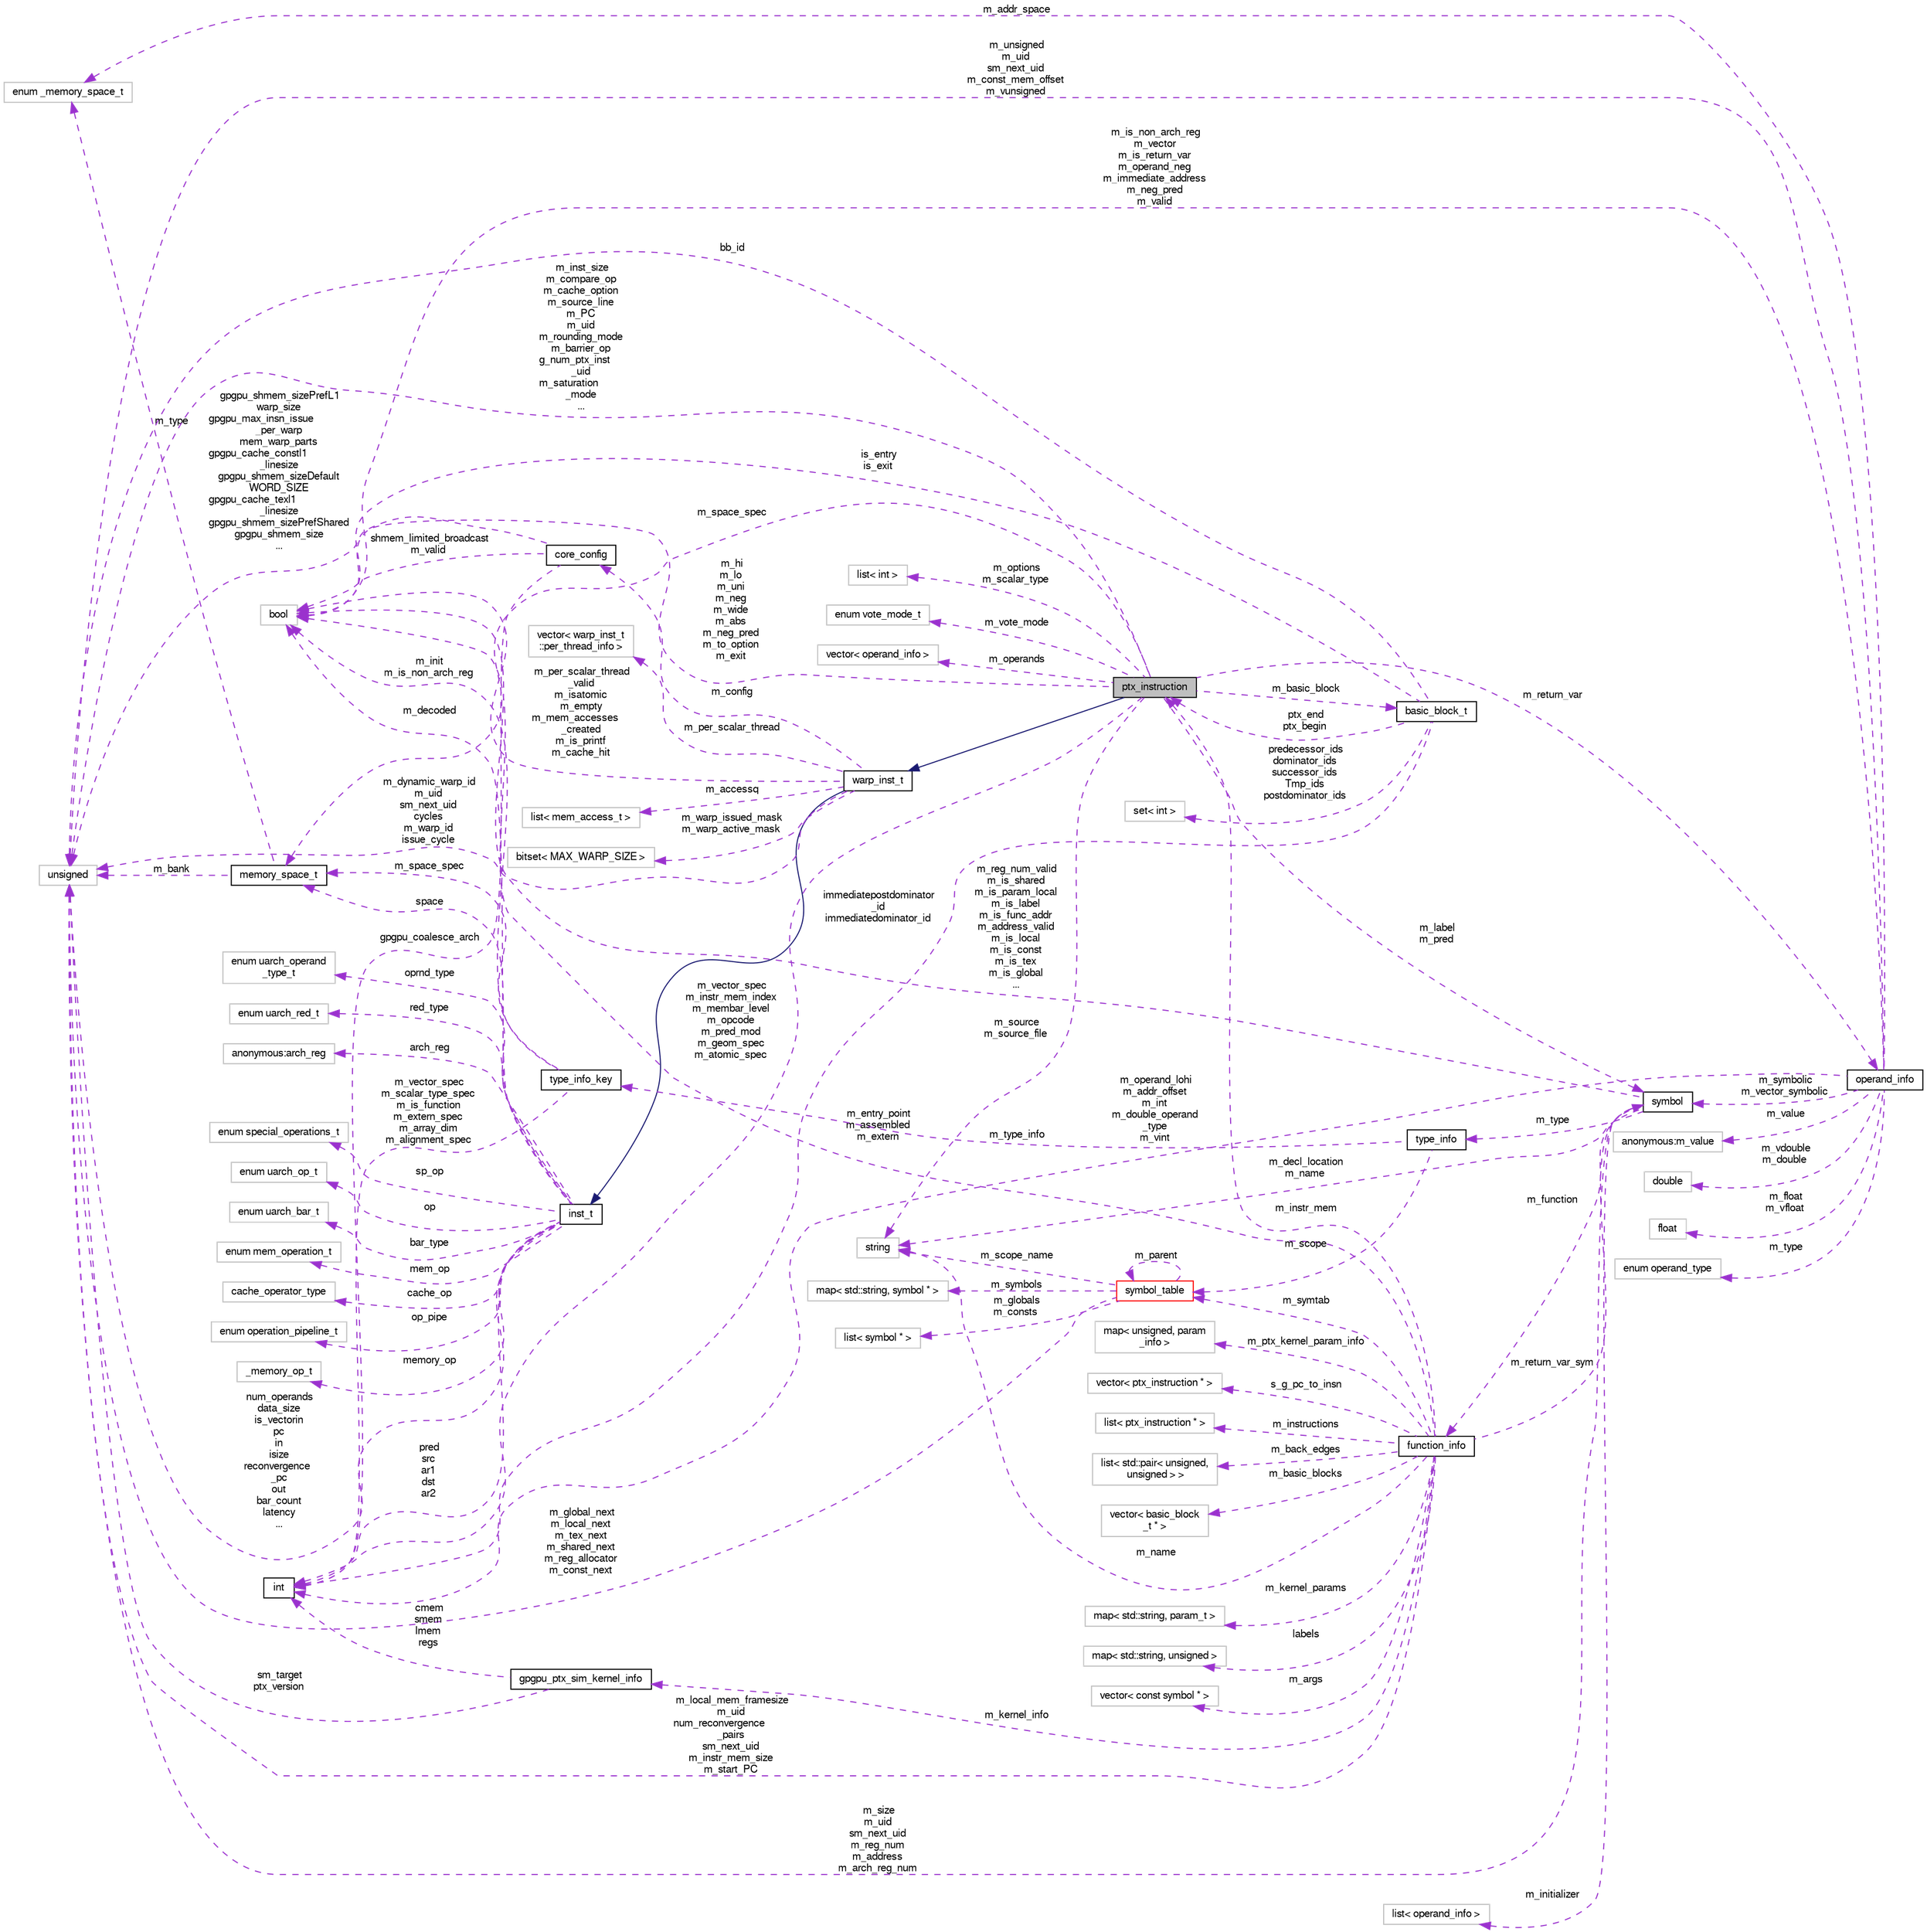 digraph "ptx_instruction"
{
  bgcolor="transparent";
  edge [fontname="FreeSans",fontsize="10",labelfontname="FreeSans",labelfontsize="10"];
  node [fontname="FreeSans",fontsize="10",shape=record];
  rankdir="LR";
  Node3 [label="ptx_instruction",height=0.2,width=0.4,color="black", fillcolor="grey75", style="filled", fontcolor="black"];
  Node4 -> Node3 [dir="back",color="midnightblue",fontsize="10",style="solid",fontname="FreeSans"];
  Node4 [label="warp_inst_t",height=0.2,width=0.4,color="black",URL="$classwarp__inst__t.html"];
  Node5 -> Node4 [dir="back",color="midnightblue",fontsize="10",style="solid",fontname="FreeSans"];
  Node5 [label="inst_t",height=0.2,width=0.4,color="black",URL="$classinst__t.html"];
  Node6 -> Node5 [dir="back",color="darkorchid3",fontsize="10",style="dashed",label=" arch_reg" ,fontname="FreeSans"];
  Node6 [label="anonymous:arch_reg",height=0.2,width=0.4,color="grey75"];
  Node7 -> Node5 [dir="back",color="darkorchid3",fontsize="10",style="dashed",label=" sp_op" ,fontname="FreeSans"];
  Node7 [label="enum special_operations_t",height=0.2,width=0.4,color="grey75"];
  Node8 -> Node5 [dir="back",color="darkorchid3",fontsize="10",style="dashed",label=" op" ,fontname="FreeSans"];
  Node8 [label="enum uarch_op_t",height=0.2,width=0.4,color="grey75"];
  Node9 -> Node5 [dir="back",color="darkorchid3",fontsize="10",style="dashed",label=" bar_type" ,fontname="FreeSans"];
  Node9 [label="enum uarch_bar_t",height=0.2,width=0.4,color="grey75"];
  Node10 -> Node5 [dir="back",color="darkorchid3",fontsize="10",style="dashed",label=" mem_op" ,fontname="FreeSans"];
  Node10 [label="enum mem_operation_t",height=0.2,width=0.4,color="grey75"];
  Node11 -> Node5 [dir="back",color="darkorchid3",fontsize="10",style="dashed",label=" cache_op" ,fontname="FreeSans"];
  Node11 [label="cache_operator_type",height=0.2,width=0.4,color="grey75"];
  Node12 -> Node5 [dir="back",color="darkorchid3",fontsize="10",style="dashed",label=" space" ,fontname="FreeSans"];
  Node12 [label="memory_space_t",height=0.2,width=0.4,color="black",URL="$classmemory__space__t.html"];
  Node13 -> Node12 [dir="back",color="darkorchid3",fontsize="10",style="dashed",label=" m_type" ,fontname="FreeSans"];
  Node13 [label="enum _memory_space_t",height=0.2,width=0.4,color="grey75"];
  Node14 -> Node12 [dir="back",color="darkorchid3",fontsize="10",style="dashed",label=" m_bank" ,fontname="FreeSans"];
  Node14 [label="unsigned",height=0.2,width=0.4,color="grey75"];
  Node15 -> Node5 [dir="back",color="darkorchid3",fontsize="10",style="dashed",label=" pred\nsrc\nar1\ndst\nar2" ,fontname="FreeSans"];
  Node15 [label="int",height=0.2,width=0.4,color="black",URL="$classint.html"];
  Node16 -> Node5 [dir="back",color="darkorchid3",fontsize="10",style="dashed",label=" memory_op" ,fontname="FreeSans"];
  Node16 [label="_memory_op_t",height=0.2,width=0.4,color="grey75"];
  Node17 -> Node5 [dir="back",color="darkorchid3",fontsize="10",style="dashed",label=" m_decoded" ,fontname="FreeSans"];
  Node17 [label="bool",height=0.2,width=0.4,color="grey75"];
  Node18 -> Node5 [dir="back",color="darkorchid3",fontsize="10",style="dashed",label=" oprnd_type" ,fontname="FreeSans"];
  Node18 [label="enum uarch_operand\l_type_t",height=0.2,width=0.4,color="grey75"];
  Node19 -> Node5 [dir="back",color="darkorchid3",fontsize="10",style="dashed",label=" red_type" ,fontname="FreeSans"];
  Node19 [label="enum uarch_red_t",height=0.2,width=0.4,color="grey75"];
  Node14 -> Node5 [dir="back",color="darkorchid3",fontsize="10",style="dashed",label=" num_operands\ndata_size\nis_vectorin\npc\nin\nisize\nreconvergence\l_pc\nout\nbar_count\nlatency\n..." ,fontname="FreeSans"];
  Node20 -> Node5 [dir="back",color="darkorchid3",fontsize="10",style="dashed",label=" op_pipe" ,fontname="FreeSans"];
  Node20 [label="enum operation_pipeline_t",height=0.2,width=0.4,color="grey75"];
  Node21 -> Node4 [dir="back",color="darkorchid3",fontsize="10",style="dashed",label=" m_warp_issued_mask\nm_warp_active_mask" ,fontname="FreeSans"];
  Node21 [label="bitset\< MAX_WARP_SIZE \>",height=0.2,width=0.4,color="grey75"];
  Node22 -> Node4 [dir="back",color="darkorchid3",fontsize="10",style="dashed",label=" m_per_scalar_thread" ,fontname="FreeSans"];
  Node22 [label="vector\< warp_inst_t\l::per_thread_info \>",height=0.2,width=0.4,color="grey75"];
  Node23 -> Node4 [dir="back",color="darkorchid3",fontsize="10",style="dashed",label=" m_accessq" ,fontname="FreeSans"];
  Node23 [label="list\< mem_access_t \>",height=0.2,width=0.4,color="grey75"];
  Node24 -> Node4 [dir="back",color="darkorchid3",fontsize="10",style="dashed",label=" m_config" ,fontname="FreeSans"];
  Node24 [label="core_config",height=0.2,width=0.4,color="black",URL="$structcore__config.html"];
  Node15 -> Node24 [dir="back",color="darkorchid3",fontsize="10",style="dashed",label=" gpgpu_coalesce_arch" ,fontname="FreeSans"];
  Node17 -> Node24 [dir="back",color="darkorchid3",fontsize="10",style="dashed",label=" shmem_limited_broadcast\nm_valid" ,fontname="FreeSans"];
  Node14 -> Node24 [dir="back",color="darkorchid3",fontsize="10",style="dashed",label=" gpgpu_shmem_sizePrefL1\nwarp_size\ngpgpu_max_insn_issue\l_per_warp\nmem_warp_parts\ngpgpu_cache_constl1\l_linesize\ngpgpu_shmem_sizeDefault\nWORD_SIZE\ngpgpu_cache_texl1\l_linesize\ngpgpu_shmem_sizePrefShared\ngpgpu_shmem_size\n..." ,fontname="FreeSans"];
  Node17 -> Node4 [dir="back",color="darkorchid3",fontsize="10",style="dashed",label=" m_per_scalar_thread\l_valid\nm_isatomic\nm_empty\nm_mem_accesses\l_created\nm_is_printf\nm_cache_hit" ,fontname="FreeSans"];
  Node14 -> Node4 [dir="back",color="darkorchid3",fontsize="10",style="dashed",label=" m_dynamic_warp_id\nm_uid\nsm_next_uid\ncycles\nm_warp_id\nissue_cycle" ,fontname="FreeSans"];
  Node25 -> Node3 [dir="back",color="darkorchid3",fontsize="10",style="dashed",label=" m_basic_block" ,fontname="FreeSans"];
  Node25 [label="basic_block_t",height=0.2,width=0.4,color="black",URL="$structbasic__block__t.html"];
  Node26 -> Node25 [dir="back",color="darkorchid3",fontsize="10",style="dashed",label=" predecessor_ids\ndominator_ids\nsuccessor_ids\nTmp_ids\npostdominator_ids" ,fontname="FreeSans"];
  Node26 [label="set\< int \>",height=0.2,width=0.4,color="grey75"];
  Node3 -> Node25 [dir="back",color="darkorchid3",fontsize="10",style="dashed",label=" ptx_end\nptx_begin" ,fontname="FreeSans"];
  Node15 -> Node25 [dir="back",color="darkorchid3",fontsize="10",style="dashed",label=" immediatepostdominator\l_id\nimmediatedominator_id" ,fontname="FreeSans"];
  Node17 -> Node25 [dir="back",color="darkorchid3",fontsize="10",style="dashed",label=" is_entry\nis_exit" ,fontname="FreeSans"];
  Node14 -> Node25 [dir="back",color="darkorchid3",fontsize="10",style="dashed",label=" bb_id" ,fontname="FreeSans"];
  Node27 -> Node3 [dir="back",color="darkorchid3",fontsize="10",style="dashed",label=" m_options\nm_scalar_type" ,fontname="FreeSans"];
  Node27 [label="list\< int \>",height=0.2,width=0.4,color="grey75"];
  Node12 -> Node3 [dir="back",color="darkorchid3",fontsize="10",style="dashed",label=" m_space_spec" ,fontname="FreeSans"];
  Node28 -> Node3 [dir="back",color="darkorchid3",fontsize="10",style="dashed",label=" m_vote_mode" ,fontname="FreeSans"];
  Node28 [label="enum vote_mode_t",height=0.2,width=0.4,color="grey75"];
  Node29 -> Node3 [dir="back",color="darkorchid3",fontsize="10",style="dashed",label=" m_return_var" ,fontname="FreeSans"];
  Node29 [label="operand_info",height=0.2,width=0.4,color="black",URL="$classoperand__info.html"];
  Node30 -> Node29 [dir="back",color="darkorchid3",fontsize="10",style="dashed",label=" m_value" ,fontname="FreeSans"];
  Node30 [label="anonymous:m_value",height=0.2,width=0.4,color="grey75"];
  Node31 -> Node29 [dir="back",color="darkorchid3",fontsize="10",style="dashed",label=" m_vdouble\nm_double" ,fontname="FreeSans"];
  Node31 [label="double",height=0.2,width=0.4,color="grey75"];
  Node32 -> Node29 [dir="back",color="darkorchid3",fontsize="10",style="dashed",label=" m_float\nm_vfloat" ,fontname="FreeSans"];
  Node32 [label="float",height=0.2,width=0.4,color="grey75"];
  Node13 -> Node29 [dir="back",color="darkorchid3",fontsize="10",style="dashed",label=" m_addr_space" ,fontname="FreeSans"];
  Node33 -> Node29 [dir="back",color="darkorchid3",fontsize="10",style="dashed",label=" m_symbolic\nm_vector_symbolic" ,fontname="FreeSans"];
  Node33 [label="symbol",height=0.2,width=0.4,color="black",URL="$classsymbol.html"];
  Node34 -> Node33 [dir="back",color="darkorchid3",fontsize="10",style="dashed",label=" m_type" ,fontname="FreeSans"];
  Node34 [label="type_info",height=0.2,width=0.4,color="black",URL="$classtype__info.html"];
  Node35 -> Node34 [dir="back",color="darkorchid3",fontsize="10",style="dashed",label=" m_scope" ,fontname="FreeSans"];
  Node35 [label="symbol_table",height=0.2,width=0.4,color="red",URL="$classsymbol__table.html"];
  Node36 -> Node35 [dir="back",color="darkorchid3",fontsize="10",style="dashed",label=" m_symbols" ,fontname="FreeSans"];
  Node36 [label="map\< std::string, symbol * \>",height=0.2,width=0.4,color="grey75"];
  Node35 -> Node35 [dir="back",color="darkorchid3",fontsize="10",style="dashed",label=" m_parent" ,fontname="FreeSans"];
  Node37 -> Node35 [dir="back",color="darkorchid3",fontsize="10",style="dashed",label=" m_globals\nm_consts" ,fontname="FreeSans"];
  Node37 [label="list\< symbol * \>",height=0.2,width=0.4,color="grey75"];
  Node40 -> Node35 [dir="back",color="darkorchid3",fontsize="10",style="dashed",label=" m_scope_name" ,fontname="FreeSans"];
  Node40 [label="string",height=0.2,width=0.4,color="grey75"];
  Node14 -> Node35 [dir="back",color="darkorchid3",fontsize="10",style="dashed",label=" m_global_next\nm_local_next\nm_tex_next\nm_shared_next\nm_reg_allocator\nm_const_next" ,fontname="FreeSans"];
  Node43 -> Node34 [dir="back",color="darkorchid3",fontsize="10",style="dashed",label=" m_type_info" ,fontname="FreeSans"];
  Node43 [label="type_info_key",height=0.2,width=0.4,color="black",URL="$classtype__info__key.html"];
  Node12 -> Node43 [dir="back",color="darkorchid3",fontsize="10",style="dashed",label=" m_space_spec" ,fontname="FreeSans"];
  Node15 -> Node43 [dir="back",color="darkorchid3",fontsize="10",style="dashed",label=" m_vector_spec\nm_scalar_type_spec\nm_is_function\nm_extern_spec\nm_array_dim\nm_alignment_spec" ,fontname="FreeSans"];
  Node17 -> Node43 [dir="back",color="darkorchid3",fontsize="10",style="dashed",label=" m_init\nm_is_non_arch_reg" ,fontname="FreeSans"];
  Node17 -> Node33 [dir="back",color="darkorchid3",fontsize="10",style="dashed",label=" m_reg_num_valid\nm_is_shared\nm_is_param_local\nm_is_label\nm_is_func_addr\nm_address_valid\nm_is_local\nm_is_const\nm_is_tex\nm_is_global\n..." ,fontname="FreeSans"];
  Node40 -> Node33 [dir="back",color="darkorchid3",fontsize="10",style="dashed",label=" m_decl_location\nm_name" ,fontname="FreeSans"];
  Node44 -> Node33 [dir="back",color="darkorchid3",fontsize="10",style="dashed",label=" m_function" ,fontname="FreeSans"];
  Node44 [label="function_info",height=0.2,width=0.4,color="black",URL="$classfunction__info.html"];
  Node35 -> Node44 [dir="back",color="darkorchid3",fontsize="10",style="dashed",label=" m_symtab" ,fontname="FreeSans"];
  Node45 -> Node44 [dir="back",color="darkorchid3",fontsize="10",style="dashed",label=" m_kernel_params" ,fontname="FreeSans"];
  Node45 [label="map\< std::string, param_t \>",height=0.2,width=0.4,color="grey75"];
  Node46 -> Node44 [dir="back",color="darkorchid3",fontsize="10",style="dashed",label=" labels" ,fontname="FreeSans"];
  Node46 [label="map\< std::string, unsigned \>",height=0.2,width=0.4,color="grey75"];
  Node47 -> Node44 [dir="back",color="darkorchid3",fontsize="10",style="dashed",label=" m_args" ,fontname="FreeSans"];
  Node47 [label="vector\< const symbol * \>",height=0.2,width=0.4,color="grey75"];
  Node48 -> Node44 [dir="back",color="darkorchid3",fontsize="10",style="dashed",label=" m_ptx_kernel_param_info" ,fontname="FreeSans"];
  Node48 [label="map\< unsigned, param\l_info \>",height=0.2,width=0.4,color="grey75"];
  Node49 -> Node44 [dir="back",color="darkorchid3",fontsize="10",style="dashed",label=" s_g_pc_to_insn" ,fontname="FreeSans"];
  Node49 [label="vector\< ptx_instruction * \>",height=0.2,width=0.4,color="grey75"];
  Node50 -> Node44 [dir="back",color="darkorchid3",fontsize="10",style="dashed",label=" m_instructions" ,fontname="FreeSans"];
  Node50 [label="list\< ptx_instruction * \>",height=0.2,width=0.4,color="grey75"];
  Node3 -> Node44 [dir="back",color="darkorchid3",fontsize="10",style="dashed",label=" m_instr_mem" ,fontname="FreeSans"];
  Node33 -> Node44 [dir="back",color="darkorchid3",fontsize="10",style="dashed",label=" m_return_var_sym" ,fontname="FreeSans"];
  Node40 -> Node44 [dir="back",color="darkorchid3",fontsize="10",style="dashed",label=" m_name" ,fontname="FreeSans"];
  Node17 -> Node44 [dir="back",color="darkorchid3",fontsize="10",style="dashed",label=" m_entry_point\nm_assembled\nm_extern" ,fontname="FreeSans"];
  Node51 -> Node44 [dir="back",color="darkorchid3",fontsize="10",style="dashed",label=" m_kernel_info" ,fontname="FreeSans"];
  Node51 [label="gpgpu_ptx_sim_kernel_info",height=0.2,width=0.4,color="black",URL="$structgpgpu__ptx__sim__kernel__info.html"];
  Node15 -> Node51 [dir="back",color="darkorchid3",fontsize="10",style="dashed",label=" cmem\nsmem\nlmem\nregs" ,fontname="FreeSans"];
  Node14 -> Node51 [dir="back",color="darkorchid3",fontsize="10",style="dashed",label=" sm_target\nptx_version" ,fontname="FreeSans"];
  Node52 -> Node44 [dir="back",color="darkorchid3",fontsize="10",style="dashed",label=" m_back_edges" ,fontname="FreeSans"];
  Node52 [label="list\< std::pair\< unsigned,\l unsigned \> \>",height=0.2,width=0.4,color="grey75"];
  Node14 -> Node44 [dir="back",color="darkorchid3",fontsize="10",style="dashed",label=" m_local_mem_framesize\nm_uid\nnum_reconvergence\l_pairs\nsm_next_uid\nm_instr_mem_size\nm_start_PC" ,fontname="FreeSans"];
  Node53 -> Node44 [dir="back",color="darkorchid3",fontsize="10",style="dashed",label=" m_basic_blocks" ,fontname="FreeSans"];
  Node53 [label="vector\< basic_block\l_t * \>",height=0.2,width=0.4,color="grey75"];
  Node54 -> Node33 [dir="back",color="darkorchid3",fontsize="10",style="dashed",label=" m_initializer" ,fontname="FreeSans"];
  Node54 [label="list\< operand_info \>",height=0.2,width=0.4,color="grey75"];
  Node14 -> Node33 [dir="back",color="darkorchid3",fontsize="10",style="dashed",label=" m_size\nm_uid\nsm_next_uid\nm_reg_num\nm_address\nm_arch_reg_num" ,fontname="FreeSans"];
  Node15 -> Node29 [dir="back",color="darkorchid3",fontsize="10",style="dashed",label=" m_operand_lohi\nm_addr_offset\nm_int\nm_double_operand\l_type\nm_vint" ,fontname="FreeSans"];
  Node17 -> Node29 [dir="back",color="darkorchid3",fontsize="10",style="dashed",label=" m_is_non_arch_reg\nm_vector\nm_is_return_var\nm_operand_neg\nm_immediate_address\nm_neg_pred\nm_valid" ,fontname="FreeSans"];
  Node55 -> Node29 [dir="back",color="darkorchid3",fontsize="10",style="dashed",label=" m_type" ,fontname="FreeSans"];
  Node55 [label="enum operand_type",height=0.2,width=0.4,color="grey75"];
  Node14 -> Node29 [dir="back",color="darkorchid3",fontsize="10",style="dashed",label=" m_unsigned\nm_uid\nsm_next_uid\nm_const_mem_offset\nm_vunsigned" ,fontname="FreeSans"];
  Node15 -> Node3 [dir="back",color="darkorchid3",fontsize="10",style="dashed",label=" m_vector_spec\nm_instr_mem_index\nm_membar_level\nm_opcode\nm_pred_mod\nm_geom_spec\nm_atomic_spec" ,fontname="FreeSans"];
  Node33 -> Node3 [dir="back",color="darkorchid3",fontsize="10",style="dashed",label=" m_label\nm_pred" ,fontname="FreeSans"];
  Node17 -> Node3 [dir="back",color="darkorchid3",fontsize="10",style="dashed",label=" m_hi\nm_lo\nm_uni\nm_neg\nm_wide\nm_abs\nm_neg_pred\nm_to_option\nm_exit" ,fontname="FreeSans"];
  Node40 -> Node3 [dir="back",color="darkorchid3",fontsize="10",style="dashed",label=" m_source\nm_source_file" ,fontname="FreeSans"];
  Node14 -> Node3 [dir="back",color="darkorchid3",fontsize="10",style="dashed",label=" m_inst_size\nm_compare_op\nm_cache_option\nm_source_line\nm_PC\nm_uid\nm_rounding_mode\nm_barrier_op\ng_num_ptx_inst\l_uid\nm_saturation\l_mode\n..." ,fontname="FreeSans"];
  Node56 -> Node3 [dir="back",color="darkorchid3",fontsize="10",style="dashed",label=" m_operands" ,fontname="FreeSans"];
  Node56 [label="vector\< operand_info \>",height=0.2,width=0.4,color="grey75"];
}
